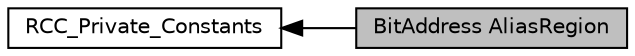 digraph "BitAddress AliasRegion"
{
  edge [fontname="Helvetica",fontsize="10",labelfontname="Helvetica",labelfontsize="10"];
  node [fontname="Helvetica",fontsize="10",shape=box];
  rankdir=LR;
  Node1 [label="BitAddress AliasRegion",height=0.2,width=0.4,color="black", fillcolor="grey75", style="filled", fontcolor="black",tooltip="RCC registers bit address in the alias region."];
  Node2 [label="RCC_Private_Constants",height=0.2,width=0.4,color="black", fillcolor="white", style="filled",URL="$group___r_c_c___private___constants.html",tooltip=" "];
  Node2->Node1 [shape=plaintext, dir="back", style="solid"];
}
